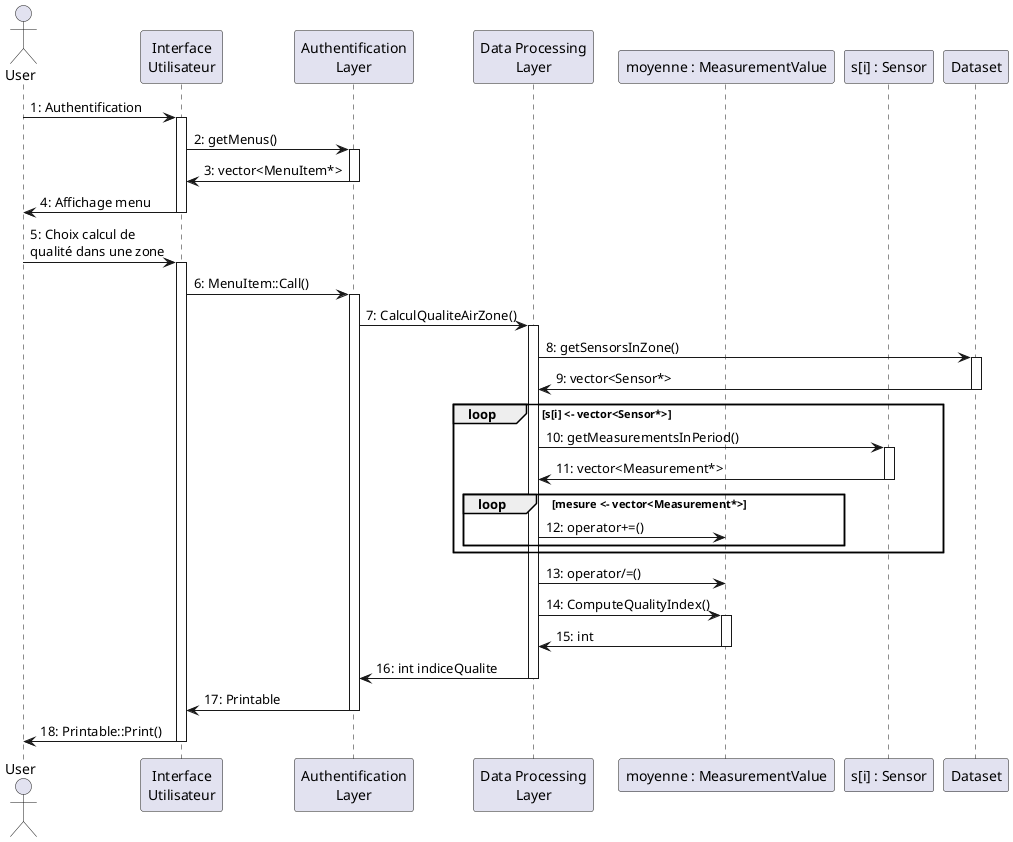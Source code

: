 @startuml

skinparam responseMessageBelowArrow true

actor User as user

participant "Interface\nUtilisateur" as ui
participant "Authentification\nLayer" as auth
participant "Data Processing\nLayer" as proc
participant "moyenne : MeasurementValue" as m
participant "s[i] : Sensor" as sensor
participant "Dataset" as data

user -> ui: 1: Authentification
activate ui

ui -> auth: 2: getMenus()
activate auth

auth -> ui: 3: vector<MenuItem*>
deactivate auth

ui -> user: 4: Affichage menu
deactivate ui

user -> ui: 5: Choix calcul de\nqualité dans une zone
activate ui

ui -> auth: 6: MenuItem::Call()

activate auth
auth -> proc: 7: CalculQualiteAirZone()
activate proc

proc -> data: 8: getSensorsInZone()
activate data
data -> proc: 9: vector<Sensor*>
deactivate data

loop s[i] <- vector<Sensor*>
proc -> sensor: 10: getMeasurementsInPeriod()
activate sensor
sensor -> proc: 11: vector<Measurement*>
deactivate sensor

loop mesure <- vector<Measurement*>
    proc -> m: 12: operator+=()
end loop

end loop

proc -> m: 13: operator/=()
proc -> m: 14: ComputeQualityIndex()
activate m
m -> proc: 15: int
deactivate m

proc -> auth: 16: int indiceQualite
deactivate proc

auth -> ui: 17: Printable
deactivate auth

ui -> user: 18: Printable::Print()
deactivate ui




@enduml
